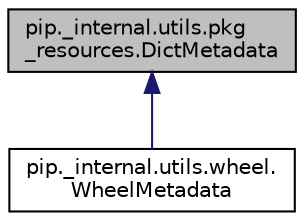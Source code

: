 digraph "pip._internal.utils.pkg_resources.DictMetadata"
{
 // LATEX_PDF_SIZE
  edge [fontname="Helvetica",fontsize="10",labelfontname="Helvetica",labelfontsize="10"];
  node [fontname="Helvetica",fontsize="10",shape=record];
  Node1 [label="pip._internal.utils.pkg\l_resources.DictMetadata",height=0.2,width=0.4,color="black", fillcolor="grey75", style="filled", fontcolor="black",tooltip=" "];
  Node1 -> Node2 [dir="back",color="midnightblue",fontsize="10",style="solid"];
  Node2 [label="pip._internal.utils.wheel.\lWheelMetadata",height=0.2,width=0.4,color="black", fillcolor="white", style="filled",URL="$classpip_1_1__internal_1_1utils_1_1wheel_1_1_wheel_metadata.html",tooltip=" "];
}
